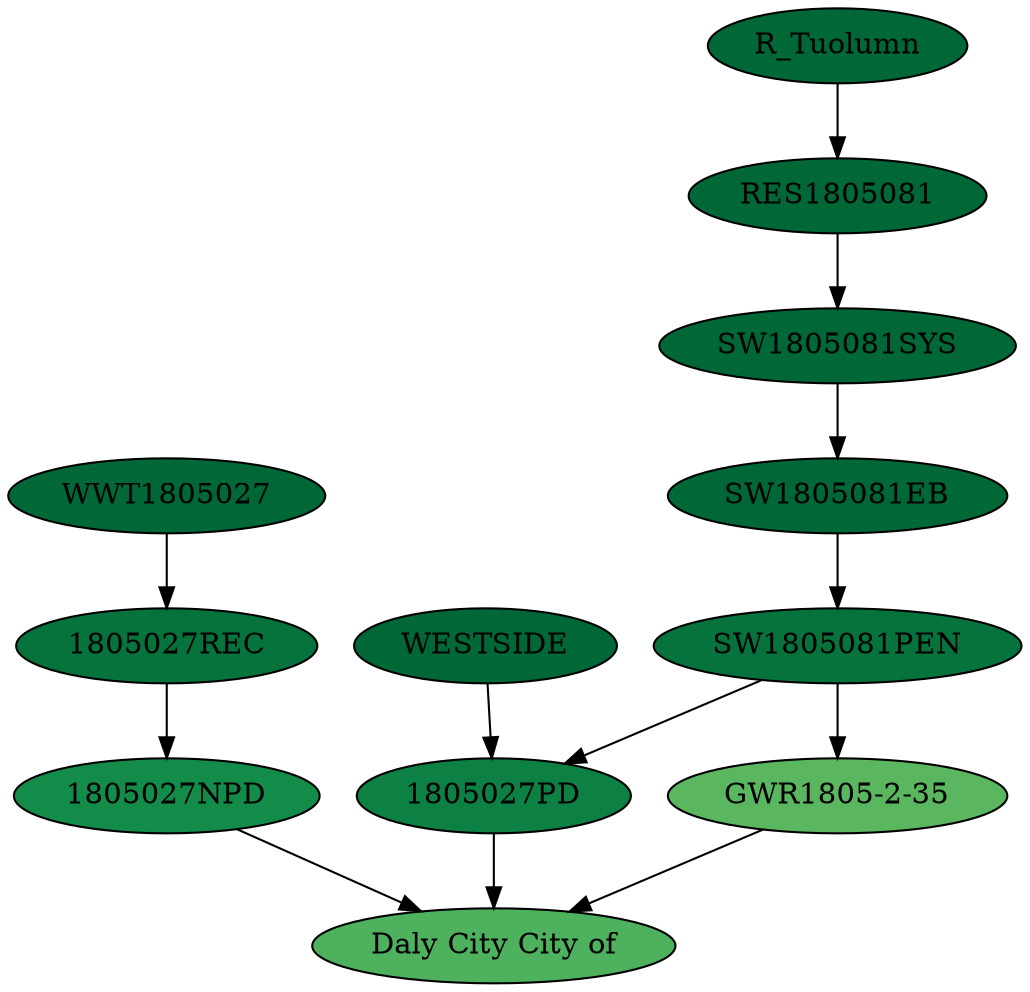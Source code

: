 digraph  {
SW1805081PEN [fillcolor="#06733d", style=filled];
"GWR1805-2-35" [fillcolor="#5ab760", style=filled];
"Daly City City of" [fillcolor="#4eb15d", style=filled];
WESTSIDE [fillcolor="#006837", style=filled];
"1805027PD" [fillcolor="#0d8044", style=filled];
SW1805081SYS [fillcolor="#006837", style=filled];
SW1805081EB [fillcolor="#006837", style=filled];
R_Tuolumn [fillcolor="#006837", style=filled];
RES1805081 [fillcolor="#006837", style=filled];
"1805027REC" [fillcolor="#06733d", style=filled];
"1805027NPD" [fillcolor="#138c4a", style=filled];
WWT1805027 [fillcolor="#006837", style=filled];
SW1805081PEN -> "GWR1805-2-35"  [key=0];
SW1805081PEN -> "1805027PD"  [key=0];
"GWR1805-2-35" -> "Daly City City of"  [key=0];
WESTSIDE -> "1805027PD"  [key=0];
"1805027PD" -> "Daly City City of"  [key=0];
SW1805081SYS -> SW1805081EB  [key=0];
SW1805081EB -> SW1805081PEN  [key=0];
R_Tuolumn -> RES1805081  [key=0];
RES1805081 -> SW1805081SYS  [key=0];
"1805027REC" -> "1805027NPD"  [key=0];
"1805027NPD" -> "Daly City City of"  [key=0];
WWT1805027 -> "1805027REC"  [key=0];
}
